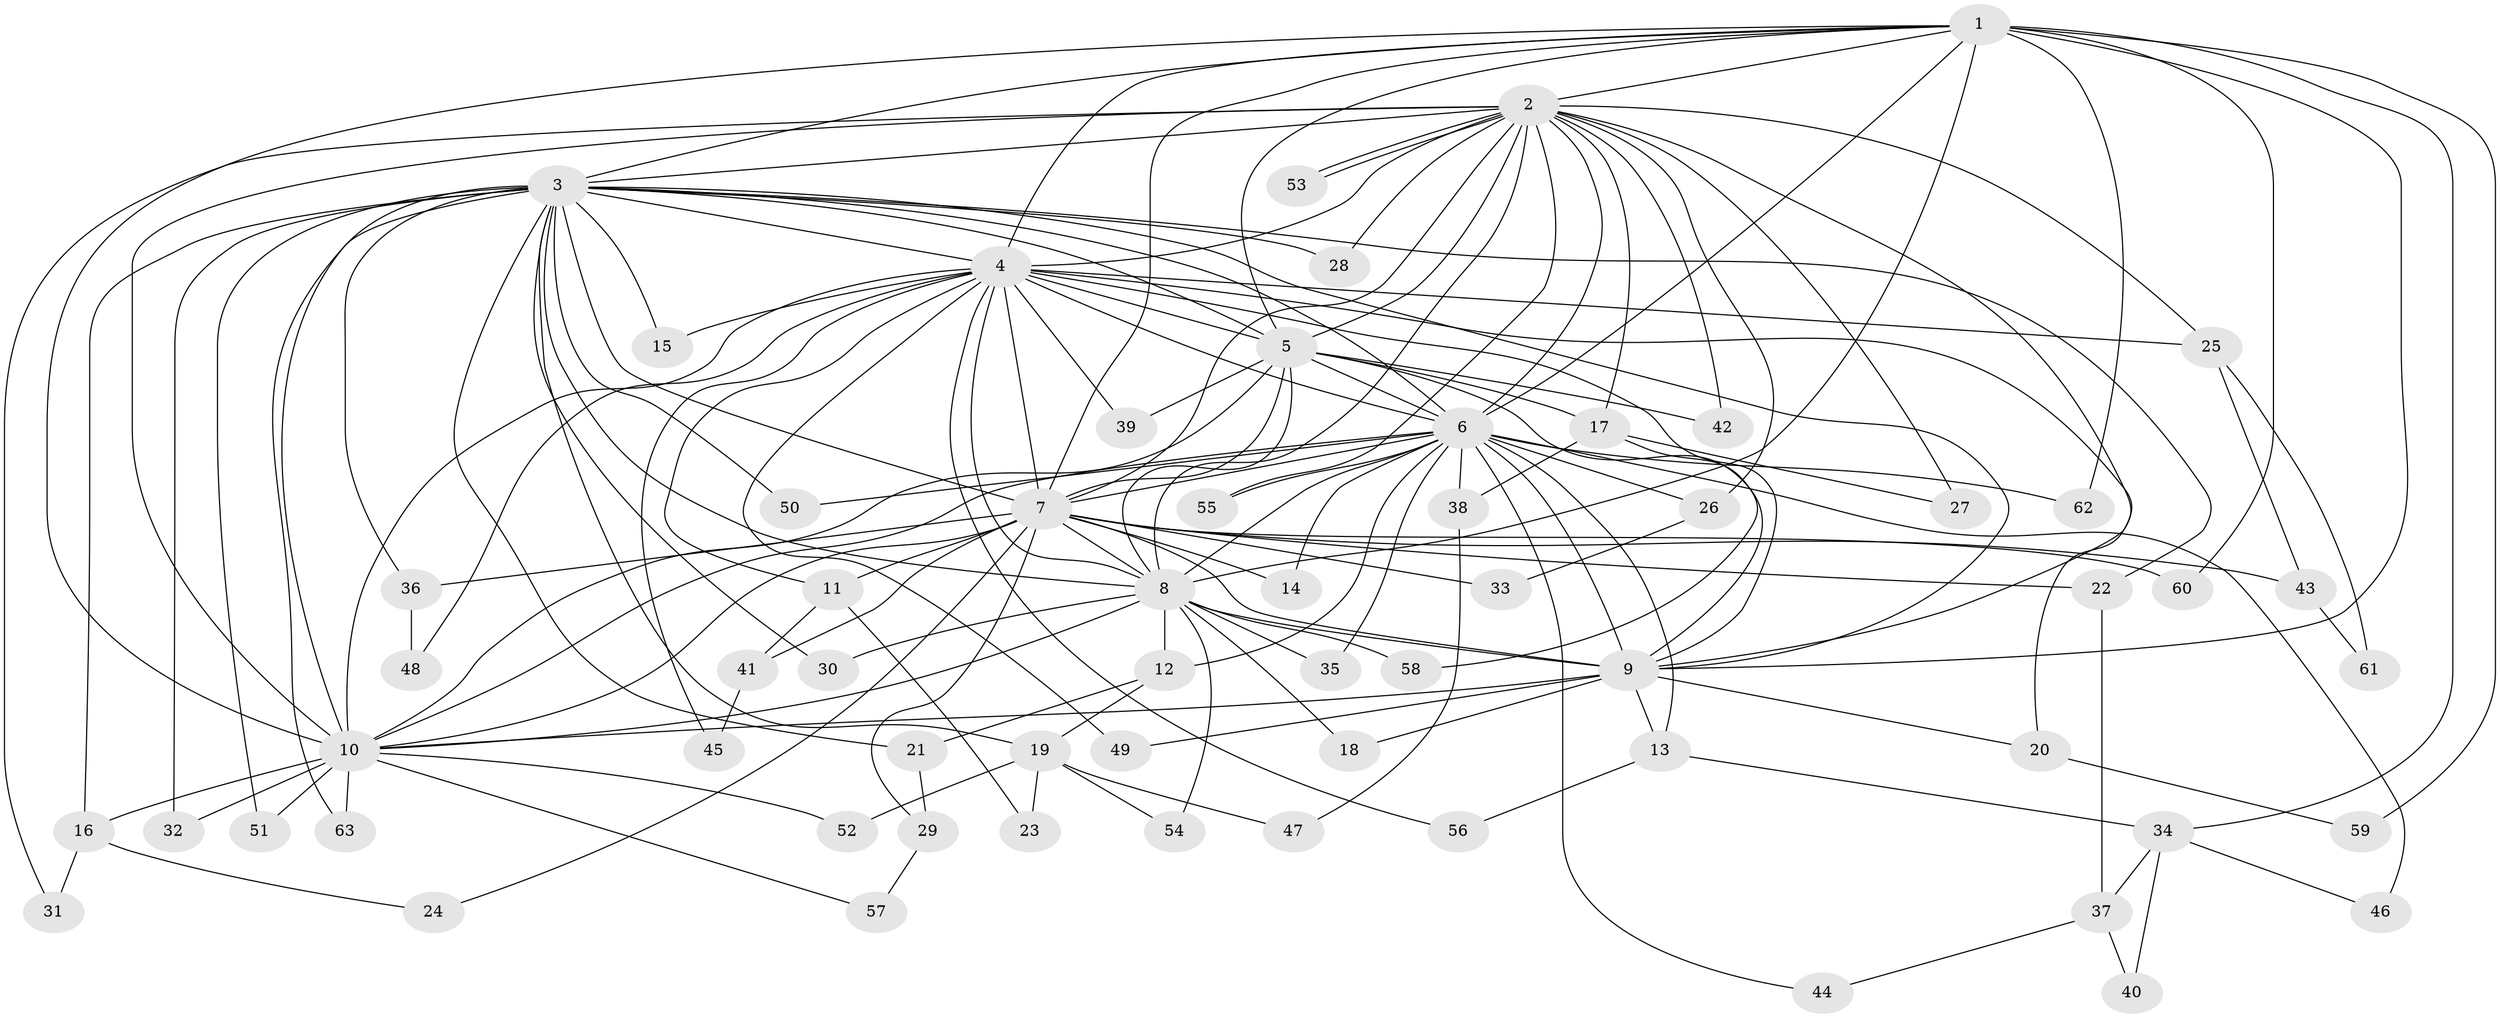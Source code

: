 // Generated by graph-tools (version 1.1) at 2025/14/03/09/25 04:14:11]
// undirected, 63 vertices, 151 edges
graph export_dot {
graph [start="1"]
  node [color=gray90,style=filled];
  1;
  2;
  3;
  4;
  5;
  6;
  7;
  8;
  9;
  10;
  11;
  12;
  13;
  14;
  15;
  16;
  17;
  18;
  19;
  20;
  21;
  22;
  23;
  24;
  25;
  26;
  27;
  28;
  29;
  30;
  31;
  32;
  33;
  34;
  35;
  36;
  37;
  38;
  39;
  40;
  41;
  42;
  43;
  44;
  45;
  46;
  47;
  48;
  49;
  50;
  51;
  52;
  53;
  54;
  55;
  56;
  57;
  58;
  59;
  60;
  61;
  62;
  63;
  1 -- 2;
  1 -- 3;
  1 -- 4;
  1 -- 5;
  1 -- 6;
  1 -- 7;
  1 -- 8;
  1 -- 9;
  1 -- 10;
  1 -- 34;
  1 -- 59;
  1 -- 60;
  1 -- 62;
  2 -- 3;
  2 -- 4;
  2 -- 5;
  2 -- 6;
  2 -- 7;
  2 -- 8;
  2 -- 9;
  2 -- 10;
  2 -- 17;
  2 -- 25;
  2 -- 26;
  2 -- 27;
  2 -- 28;
  2 -- 31;
  2 -- 42;
  2 -- 53;
  2 -- 53;
  2 -- 55;
  3 -- 4;
  3 -- 5;
  3 -- 6;
  3 -- 7;
  3 -- 8;
  3 -- 9;
  3 -- 10;
  3 -- 15;
  3 -- 16;
  3 -- 19;
  3 -- 21;
  3 -- 22;
  3 -- 28;
  3 -- 30;
  3 -- 32;
  3 -- 36;
  3 -- 50;
  3 -- 51;
  3 -- 63;
  4 -- 5;
  4 -- 6;
  4 -- 7;
  4 -- 8;
  4 -- 9;
  4 -- 10;
  4 -- 11;
  4 -- 15;
  4 -- 20;
  4 -- 25;
  4 -- 39;
  4 -- 45;
  4 -- 48;
  4 -- 49;
  4 -- 56;
  5 -- 6;
  5 -- 7;
  5 -- 8;
  5 -- 9;
  5 -- 10;
  5 -- 17;
  5 -- 39;
  5 -- 42;
  6 -- 7;
  6 -- 8;
  6 -- 9;
  6 -- 10;
  6 -- 12;
  6 -- 13;
  6 -- 14;
  6 -- 26;
  6 -- 35;
  6 -- 38;
  6 -- 44;
  6 -- 46;
  6 -- 50;
  6 -- 55;
  6 -- 62;
  7 -- 8;
  7 -- 9;
  7 -- 10;
  7 -- 11;
  7 -- 14;
  7 -- 22;
  7 -- 24;
  7 -- 29;
  7 -- 33;
  7 -- 36;
  7 -- 41;
  7 -- 43;
  7 -- 60;
  8 -- 9;
  8 -- 10;
  8 -- 12;
  8 -- 18;
  8 -- 30;
  8 -- 35;
  8 -- 54;
  8 -- 58;
  9 -- 10;
  9 -- 13;
  9 -- 18;
  9 -- 20;
  9 -- 49;
  10 -- 16;
  10 -- 32;
  10 -- 51;
  10 -- 52;
  10 -- 57;
  10 -- 63;
  11 -- 23;
  11 -- 41;
  12 -- 19;
  12 -- 21;
  13 -- 34;
  13 -- 56;
  16 -- 24;
  16 -- 31;
  17 -- 27;
  17 -- 38;
  17 -- 58;
  19 -- 23;
  19 -- 47;
  19 -- 52;
  19 -- 54;
  20 -- 59;
  21 -- 29;
  22 -- 37;
  25 -- 43;
  25 -- 61;
  26 -- 33;
  29 -- 57;
  34 -- 37;
  34 -- 40;
  34 -- 46;
  36 -- 48;
  37 -- 40;
  37 -- 44;
  38 -- 47;
  41 -- 45;
  43 -- 61;
}
